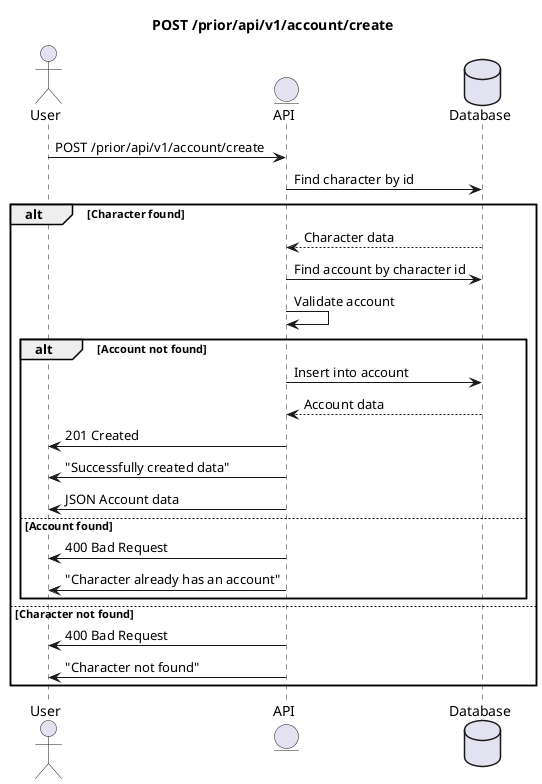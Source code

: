 @startuml
'https://plantuml.com/sequence-diagram
title POST /prior/api/v1/account/create

actor User as u
entity API as a
database Database as d

u->a : POST /prior/api/v1/account/create
a->d : Find character by id

alt Character found
    d-->a : Character data
    a->d : Find account by character id
    a->a : Validate account

    alt Account not found
        a->d : Insert into account
        d-->a : Account data
        a->u : 201 Created
        a->u : "Successfully created data"
        a->u : JSON Account data
    else Account found
        a->u : 400 Bad Request
        a->u : "Character already has an account"
    end

else Character not found
    a->u : 400 Bad Request
    a->u : "Character not found"
end


@enduml

